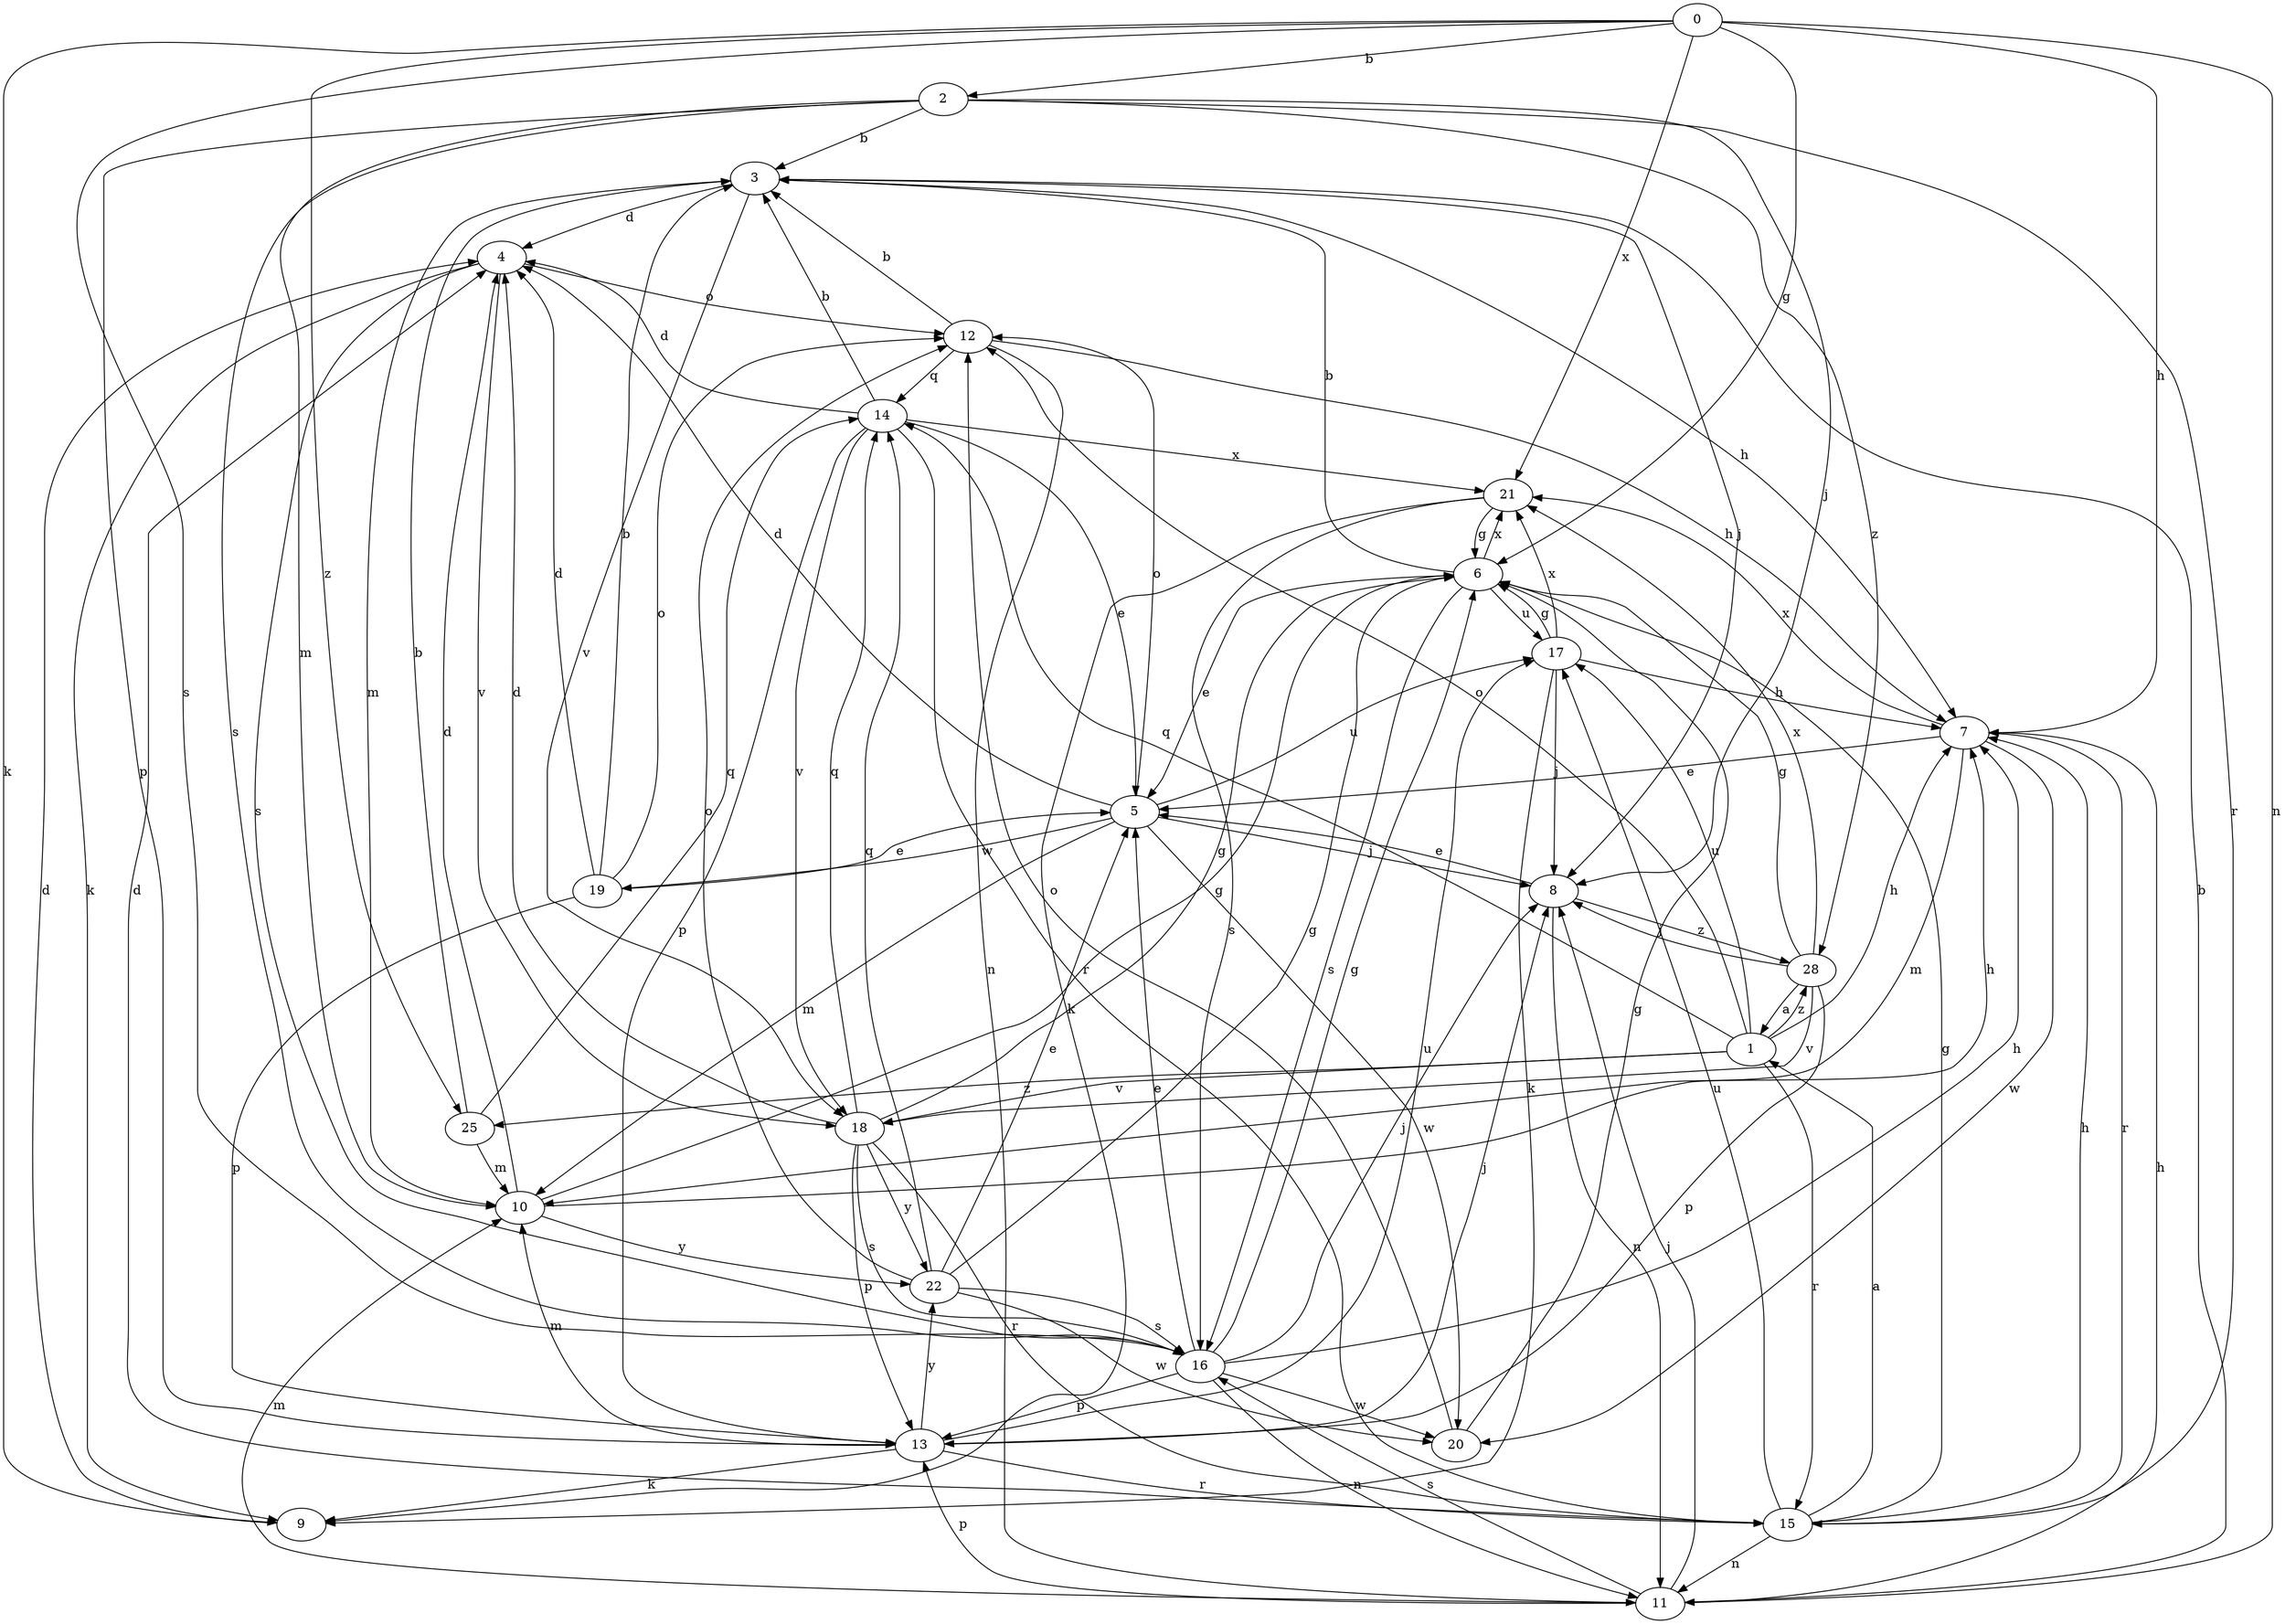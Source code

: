 strict digraph  {
0;
1;
2;
3;
4;
5;
6;
7;
8;
9;
10;
11;
12;
13;
14;
15;
16;
17;
18;
19;
20;
21;
22;
25;
28;
0 -> 2  [label=b];
0 -> 6  [label=g];
0 -> 7  [label=h];
0 -> 9  [label=k];
0 -> 11  [label=n];
0 -> 16  [label=s];
0 -> 21  [label=x];
0 -> 25  [label=z];
1 -> 7  [label=h];
1 -> 12  [label=o];
1 -> 14  [label=q];
1 -> 15  [label=r];
1 -> 17  [label=u];
1 -> 18  [label=v];
1 -> 25  [label=z];
1 -> 28  [label=z];
2 -> 3  [label=b];
2 -> 8  [label=j];
2 -> 10  [label=m];
2 -> 13  [label=p];
2 -> 15  [label=r];
2 -> 16  [label=s];
2 -> 28  [label=z];
3 -> 4  [label=d];
3 -> 7  [label=h];
3 -> 8  [label=j];
3 -> 10  [label=m];
3 -> 18  [label=v];
4 -> 9  [label=k];
4 -> 12  [label=o];
4 -> 16  [label=s];
4 -> 18  [label=v];
5 -> 4  [label=d];
5 -> 8  [label=j];
5 -> 10  [label=m];
5 -> 12  [label=o];
5 -> 17  [label=u];
5 -> 19  [label=w];
5 -> 20  [label=w];
6 -> 3  [label=b];
6 -> 5  [label=e];
6 -> 16  [label=s];
6 -> 17  [label=u];
6 -> 21  [label=x];
7 -> 5  [label=e];
7 -> 10  [label=m];
7 -> 15  [label=r];
7 -> 20  [label=w];
7 -> 21  [label=x];
8 -> 5  [label=e];
8 -> 11  [label=n];
8 -> 28  [label=z];
9 -> 4  [label=d];
10 -> 4  [label=d];
10 -> 6  [label=g];
10 -> 7  [label=h];
10 -> 22  [label=y];
11 -> 3  [label=b];
11 -> 7  [label=h];
11 -> 8  [label=j];
11 -> 10  [label=m];
11 -> 13  [label=p];
11 -> 16  [label=s];
12 -> 3  [label=b];
12 -> 7  [label=h];
12 -> 11  [label=n];
12 -> 14  [label=q];
13 -> 8  [label=j];
13 -> 9  [label=k];
13 -> 10  [label=m];
13 -> 15  [label=r];
13 -> 17  [label=u];
13 -> 22  [label=y];
14 -> 3  [label=b];
14 -> 4  [label=d];
14 -> 5  [label=e];
14 -> 13  [label=p];
14 -> 15  [label=r];
14 -> 18  [label=v];
14 -> 21  [label=x];
15 -> 1  [label=a];
15 -> 4  [label=d];
15 -> 6  [label=g];
15 -> 7  [label=h];
15 -> 11  [label=n];
15 -> 17  [label=u];
16 -> 5  [label=e];
16 -> 6  [label=g];
16 -> 7  [label=h];
16 -> 8  [label=j];
16 -> 11  [label=n];
16 -> 13  [label=p];
16 -> 20  [label=w];
17 -> 6  [label=g];
17 -> 7  [label=h];
17 -> 8  [label=j];
17 -> 9  [label=k];
17 -> 21  [label=x];
18 -> 4  [label=d];
18 -> 6  [label=g];
18 -> 13  [label=p];
18 -> 14  [label=q];
18 -> 15  [label=r];
18 -> 16  [label=s];
18 -> 22  [label=y];
19 -> 3  [label=b];
19 -> 4  [label=d];
19 -> 5  [label=e];
19 -> 12  [label=o];
19 -> 13  [label=p];
20 -> 6  [label=g];
20 -> 12  [label=o];
21 -> 6  [label=g];
21 -> 9  [label=k];
21 -> 16  [label=s];
22 -> 5  [label=e];
22 -> 6  [label=g];
22 -> 12  [label=o];
22 -> 14  [label=q];
22 -> 16  [label=s];
22 -> 20  [label=w];
25 -> 3  [label=b];
25 -> 10  [label=m];
25 -> 14  [label=q];
28 -> 1  [label=a];
28 -> 6  [label=g];
28 -> 8  [label=j];
28 -> 13  [label=p];
28 -> 18  [label=v];
28 -> 21  [label=x];
}
